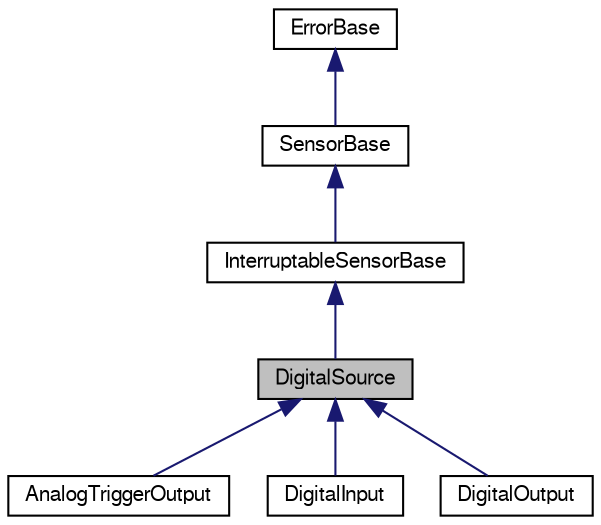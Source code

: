 digraph "DigitalSource"
{
  bgcolor="transparent";
  edge [fontname="FreeSans",fontsize="10",labelfontname="FreeSans",labelfontsize="10"];
  node [fontname="FreeSans",fontsize="10",shape=record];
  Node1 [label="DigitalSource",height=0.2,width=0.4,color="black", fillcolor="grey75", style="filled" fontcolor="black"];
  Node2 -> Node1 [dir="back",color="midnightblue",fontsize="10",style="solid",fontname="FreeSans"];
  Node2 [label="InterruptableSensorBase",height=0.2,width=0.4,color="black",URL="$class_interruptable_sensor_base.html"];
  Node3 -> Node2 [dir="back",color="midnightblue",fontsize="10",style="solid",fontname="FreeSans"];
  Node3 [label="SensorBase",height=0.2,width=0.4,color="black",URL="$class_sensor_base.html"];
  Node4 -> Node3 [dir="back",color="midnightblue",fontsize="10",style="solid",fontname="FreeSans"];
  Node4 [label="ErrorBase",height=0.2,width=0.4,color="black",URL="$class_error_base.html"];
  Node1 -> Node5 [dir="back",color="midnightblue",fontsize="10",style="solid",fontname="FreeSans"];
  Node5 [label="AnalogTriggerOutput",height=0.2,width=0.4,color="black",URL="$class_analog_trigger_output.html"];
  Node1 -> Node6 [dir="back",color="midnightblue",fontsize="10",style="solid",fontname="FreeSans"];
  Node6 [label="DigitalInput",height=0.2,width=0.4,color="black",URL="$class_digital_input.html"];
  Node1 -> Node7 [dir="back",color="midnightblue",fontsize="10",style="solid",fontname="FreeSans"];
  Node7 [label="DigitalOutput",height=0.2,width=0.4,color="black",URL="$class_digital_output.html"];
}
